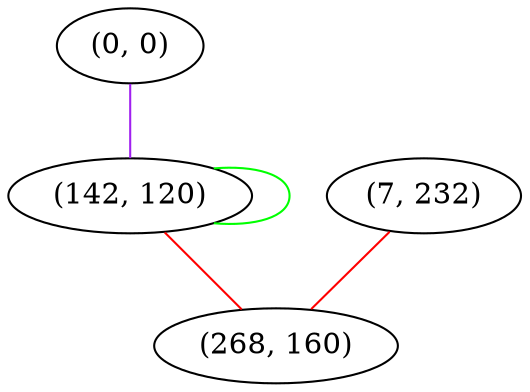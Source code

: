 graph "" {
"(0, 0)";
"(7, 232)";
"(142, 120)";
"(268, 160)";
"(0, 0)" -- "(142, 120)"  [color=purple, key=0, weight=4];
"(7, 232)" -- "(268, 160)"  [color=red, key=0, weight=1];
"(142, 120)" -- "(142, 120)"  [color=green, key=0, weight=2];
"(142, 120)" -- "(268, 160)"  [color=red, key=0, weight=1];
}
